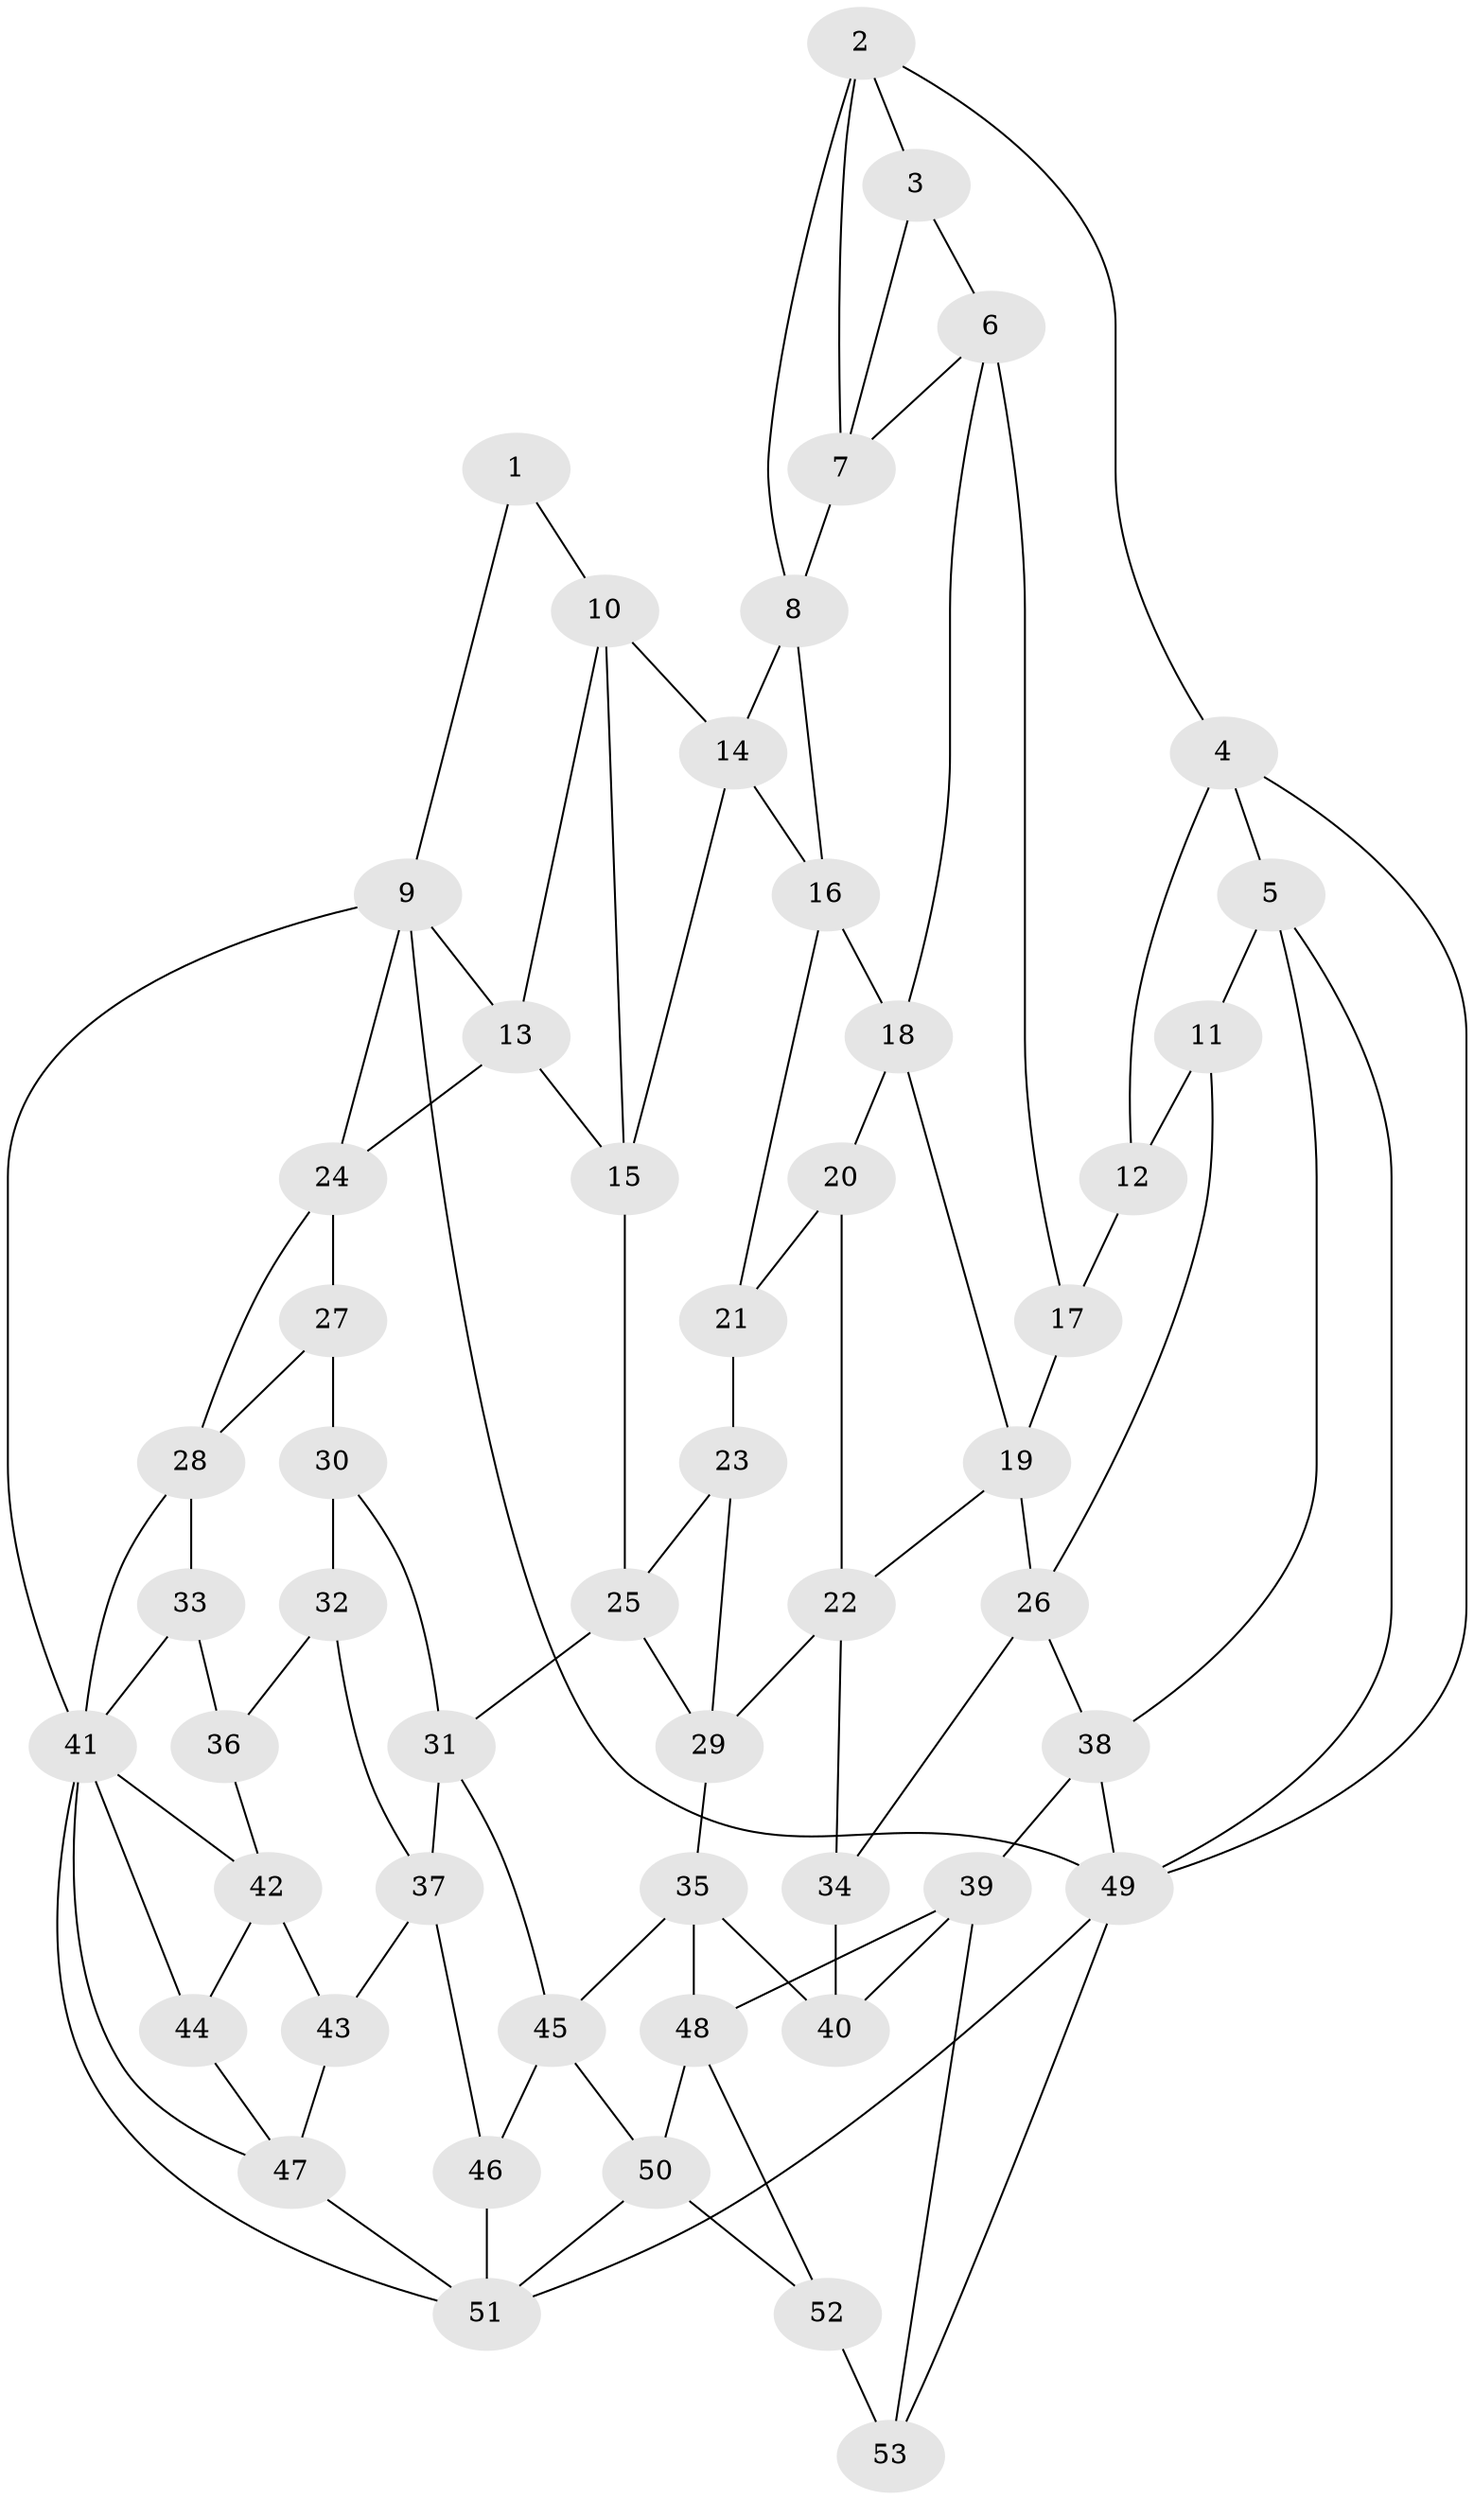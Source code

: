 // original degree distribution, {3: 0.02857142857142857, 4: 0.21904761904761905, 6: 0.20952380952380953, 5: 0.5428571428571428}
// Generated by graph-tools (version 1.1) at 2025/27/03/09/25 03:27:04]
// undirected, 53 vertices, 99 edges
graph export_dot {
graph [start="1"]
  node [color=gray90,style=filled];
  1;
  2;
  3;
  4;
  5;
  6;
  7;
  8;
  9;
  10;
  11;
  12;
  13;
  14;
  15;
  16;
  17;
  18;
  19;
  20;
  21;
  22;
  23;
  24;
  25;
  26;
  27;
  28;
  29;
  30;
  31;
  32;
  33;
  34;
  35;
  36;
  37;
  38;
  39;
  40;
  41;
  42;
  43;
  44;
  45;
  46;
  47;
  48;
  49;
  50;
  51;
  52;
  53;
  1 -- 9 [weight=1.0];
  1 -- 10 [weight=1.0];
  2 -- 3 [weight=1.0];
  2 -- 4 [weight=1.0];
  2 -- 7 [weight=1.0];
  2 -- 8 [weight=1.0];
  3 -- 6 [weight=1.0];
  3 -- 7 [weight=1.0];
  4 -- 5 [weight=1.0];
  4 -- 12 [weight=1.0];
  4 -- 49 [weight=1.0];
  5 -- 11 [weight=1.0];
  5 -- 38 [weight=1.0];
  5 -- 49 [weight=1.0];
  6 -- 7 [weight=1.0];
  6 -- 17 [weight=1.0];
  6 -- 18 [weight=1.0];
  7 -- 8 [weight=1.0];
  8 -- 14 [weight=1.0];
  8 -- 16 [weight=1.0];
  9 -- 13 [weight=1.0];
  9 -- 24 [weight=1.0];
  9 -- 41 [weight=1.0];
  9 -- 49 [weight=1.0];
  10 -- 13 [weight=1.0];
  10 -- 14 [weight=1.0];
  10 -- 15 [weight=1.0];
  11 -- 12 [weight=1.0];
  11 -- 26 [weight=1.0];
  12 -- 17 [weight=2.0];
  13 -- 15 [weight=1.0];
  13 -- 24 [weight=1.0];
  14 -- 15 [weight=1.0];
  14 -- 16 [weight=1.0];
  15 -- 25 [weight=1.0];
  16 -- 18 [weight=1.0];
  16 -- 21 [weight=1.0];
  17 -- 19 [weight=1.0];
  18 -- 19 [weight=1.0];
  18 -- 20 [weight=1.0];
  19 -- 22 [weight=1.0];
  19 -- 26 [weight=1.0];
  20 -- 21 [weight=1.0];
  20 -- 22 [weight=1.0];
  21 -- 23 [weight=2.0];
  22 -- 29 [weight=1.0];
  22 -- 34 [weight=1.0];
  23 -- 25 [weight=1.0];
  23 -- 29 [weight=1.0];
  24 -- 27 [weight=1.0];
  24 -- 28 [weight=1.0];
  25 -- 29 [weight=1.0];
  25 -- 31 [weight=1.0];
  26 -- 34 [weight=1.0];
  26 -- 38 [weight=1.0];
  27 -- 28 [weight=1.0];
  27 -- 30 [weight=2.0];
  28 -- 33 [weight=1.0];
  28 -- 41 [weight=1.0];
  29 -- 35 [weight=1.0];
  30 -- 31 [weight=1.0];
  30 -- 32 [weight=1.0];
  31 -- 37 [weight=1.0];
  31 -- 45 [weight=1.0];
  32 -- 36 [weight=1.0];
  32 -- 37 [weight=1.0];
  33 -- 36 [weight=2.0];
  33 -- 41 [weight=1.0];
  34 -- 40 [weight=2.0];
  35 -- 40 [weight=1.0];
  35 -- 45 [weight=1.0];
  35 -- 48 [weight=1.0];
  36 -- 42 [weight=1.0];
  37 -- 43 [weight=1.0];
  37 -- 46 [weight=1.0];
  38 -- 39 [weight=1.0];
  38 -- 49 [weight=1.0];
  39 -- 40 [weight=1.0];
  39 -- 48 [weight=1.0];
  39 -- 53 [weight=1.0];
  41 -- 42 [weight=1.0];
  41 -- 44 [weight=1.0];
  41 -- 47 [weight=1.0];
  41 -- 51 [weight=1.0];
  42 -- 43 [weight=2.0];
  42 -- 44 [weight=1.0];
  43 -- 47 [weight=1.0];
  44 -- 47 [weight=1.0];
  45 -- 46 [weight=1.0];
  45 -- 50 [weight=1.0];
  46 -- 51 [weight=1.0];
  47 -- 51 [weight=1.0];
  48 -- 50 [weight=1.0];
  48 -- 52 [weight=1.0];
  49 -- 51 [weight=1.0];
  49 -- 53 [weight=1.0];
  50 -- 51 [weight=1.0];
  50 -- 52 [weight=1.0];
  52 -- 53 [weight=2.0];
}
